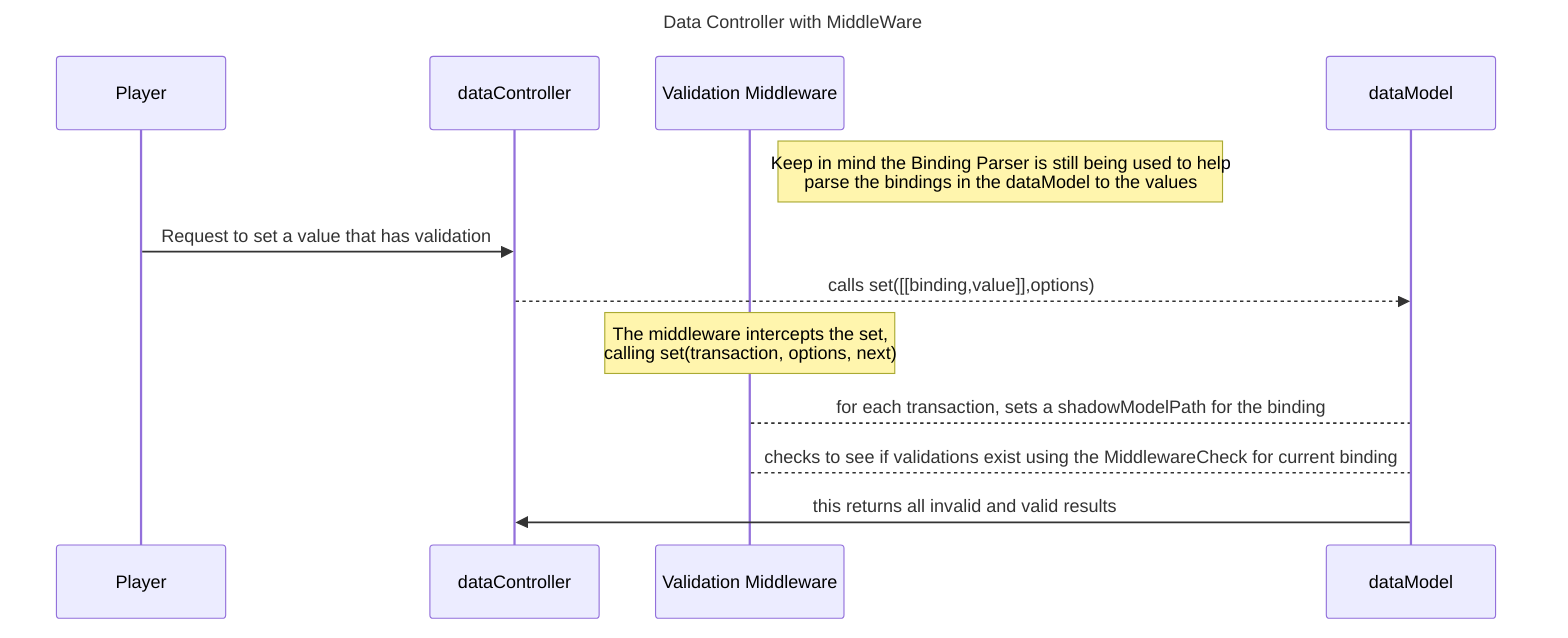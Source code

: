 sequenceDiagram
    title Data Controller with MiddleWare
    participant P as Player

    %% the controller is responsible for orchestrating the flow of data and handling interactions between the Data model
    participant DC as dataController


    participant MW as Validation Middleware

    Note right of MW: Keep in mind the Binding Parser is still being used to help <br>parse the bindings in the dataModel to the values


    %% the model is reponsible for defining the structure of the data, handling the data operations(get,set,delete), and managing middleware for data processing
    participant DM as dataModel
   

    P->>DC: Request to set a value that has validation

 
    DC-->>DM: calls set([[binding,value]],options)
    Note over MW: The middleware intercepts the set, <br> calling set(transaction, options, next)
    MW-->DM: for each transaction, sets a shadowModelPath for the binding
    MW-->DM: checks to see if validations exist using the MiddlewareCheck for current binding 
    DM->>DC: this returns all invalid and valid results